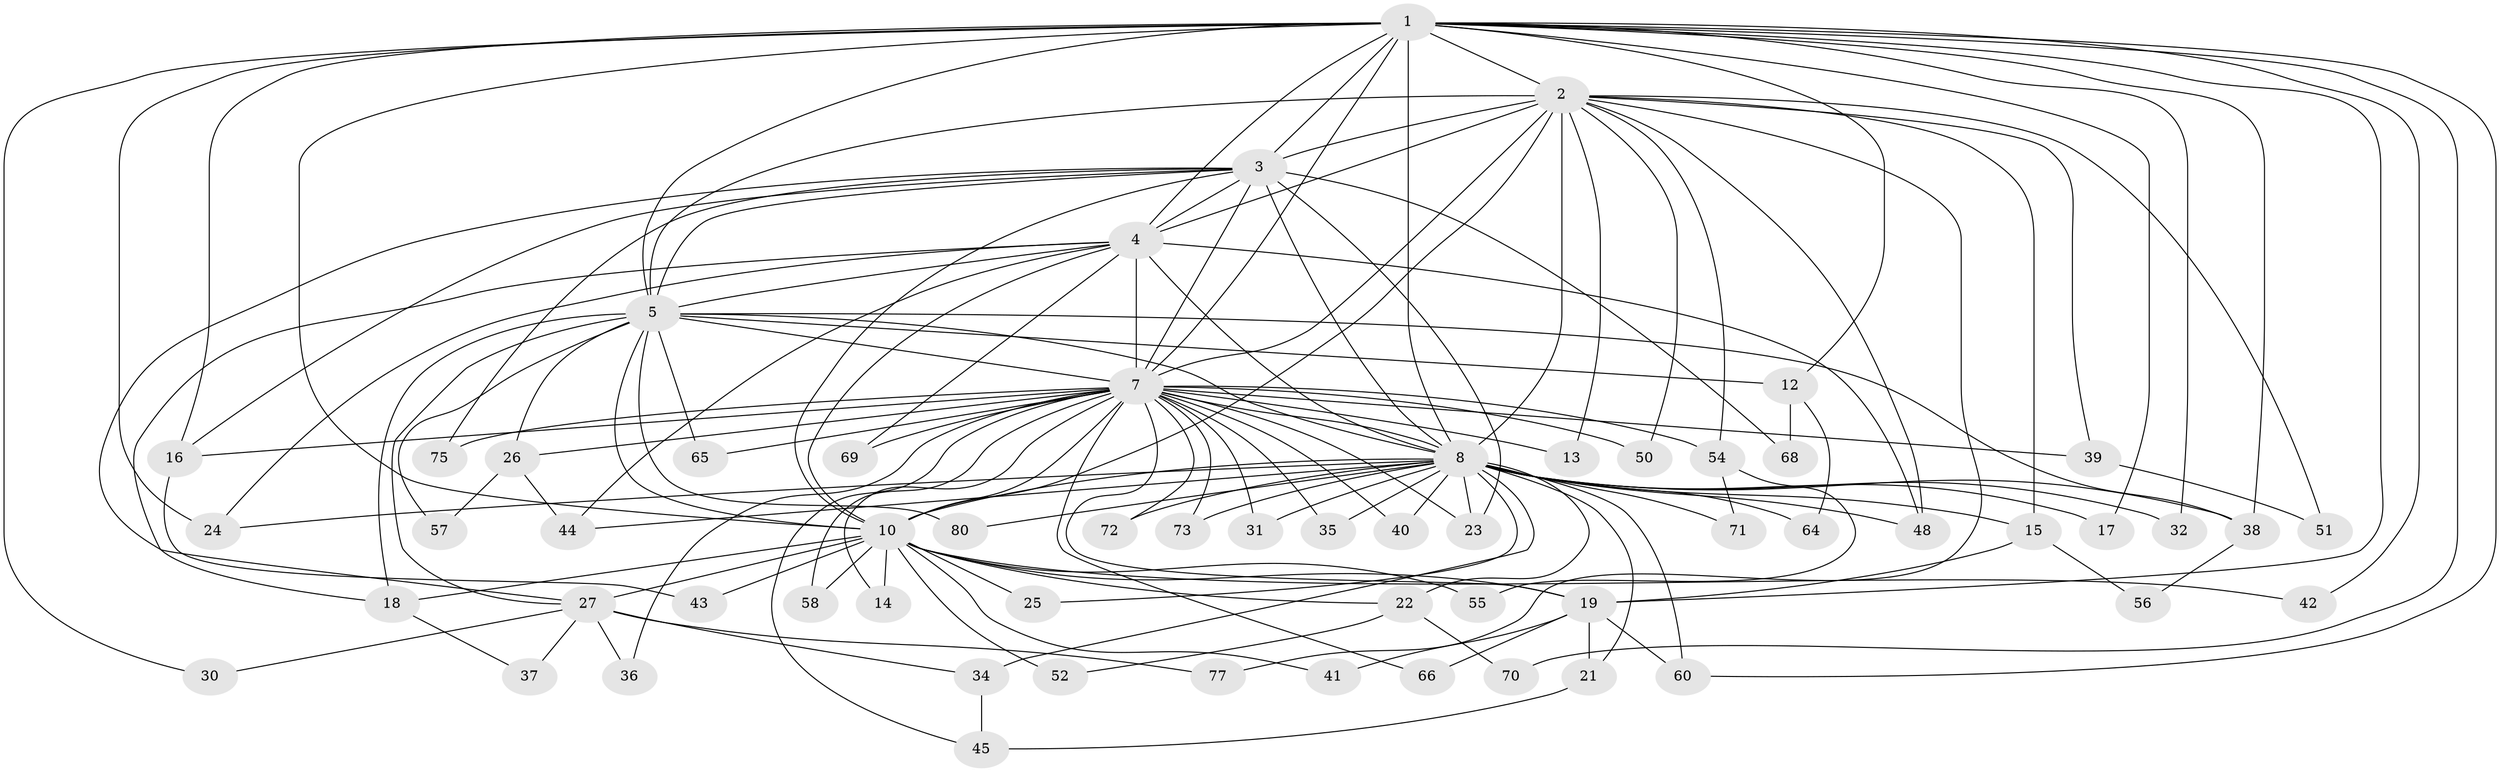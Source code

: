 // original degree distribution, {13: 0.025, 17: 0.025, 14: 0.0125, 18: 0.0125, 29: 0.0125, 20: 0.025, 23: 0.0125, 3: 0.2125, 5: 0.0125, 2: 0.5375, 4: 0.0875, 8: 0.025}
// Generated by graph-tools (version 1.1) at 2025/41/03/06/25 10:41:37]
// undirected, 60 vertices, 144 edges
graph export_dot {
graph [start="1"]
  node [color=gray90,style=filled];
  1 [super="+6"];
  2 [super="+20"];
  3 [super="+78"];
  4 [super="+11"];
  5 [super="+46"];
  7 [super="+47"];
  8 [super="+9"];
  10 [super="+29"];
  12;
  13;
  14;
  15;
  16 [super="+76"];
  17;
  18 [super="+67"];
  19 [super="+53"];
  21;
  22 [super="+33"];
  23 [super="+79"];
  24 [super="+74"];
  25;
  26;
  27 [super="+28"];
  30;
  31;
  32;
  34;
  35;
  36;
  37;
  38 [super="+49"];
  39;
  40;
  41;
  42;
  43;
  44 [super="+63"];
  45 [super="+62"];
  48 [super="+59"];
  50;
  51;
  52;
  54;
  55;
  56;
  57;
  58;
  60 [super="+61"];
  64;
  65;
  66;
  68;
  69;
  70;
  71;
  72;
  73;
  75;
  77;
  80;
  1 -- 2 [weight=3];
  1 -- 3 [weight=2];
  1 -- 4 [weight=2];
  1 -- 5 [weight=2];
  1 -- 7 [weight=2];
  1 -- 8 [weight=4];
  1 -- 10 [weight=2];
  1 -- 12;
  1 -- 16;
  1 -- 38;
  1 -- 70;
  1 -- 17;
  1 -- 19;
  1 -- 24;
  1 -- 30;
  1 -- 32;
  1 -- 42;
  1 -- 60;
  2 -- 3;
  2 -- 4;
  2 -- 5;
  2 -- 7;
  2 -- 8 [weight=2];
  2 -- 10;
  2 -- 13;
  2 -- 15;
  2 -- 39;
  2 -- 50;
  2 -- 51;
  2 -- 54;
  2 -- 77;
  2 -- 48;
  3 -- 4;
  3 -- 5;
  3 -- 7;
  3 -- 8 [weight=2];
  3 -- 10;
  3 -- 16;
  3 -- 68;
  3 -- 75;
  3 -- 23;
  3 -- 27;
  4 -- 5;
  4 -- 7;
  4 -- 8 [weight=2];
  4 -- 10 [weight=2];
  4 -- 24;
  4 -- 69;
  4 -- 48;
  4 -- 18;
  4 -- 44;
  5 -- 7;
  5 -- 8 [weight=2];
  5 -- 10;
  5 -- 12 [weight=2];
  5 -- 18;
  5 -- 26;
  5 -- 27;
  5 -- 38;
  5 -- 57;
  5 -- 65;
  5 -- 80;
  7 -- 8 [weight=2];
  7 -- 10;
  7 -- 13;
  7 -- 14;
  7 -- 23;
  7 -- 26;
  7 -- 31;
  7 -- 35;
  7 -- 36;
  7 -- 39;
  7 -- 40;
  7 -- 45;
  7 -- 50;
  7 -- 54;
  7 -- 58;
  7 -- 65;
  7 -- 66;
  7 -- 69;
  7 -- 72;
  7 -- 73;
  7 -- 75;
  7 -- 19;
  7 -- 16;
  8 -- 10 [weight=2];
  8 -- 15;
  8 -- 17;
  8 -- 32;
  8 -- 34;
  8 -- 35;
  8 -- 48;
  8 -- 72;
  8 -- 73;
  8 -- 80;
  8 -- 22 [weight=2];
  8 -- 64;
  8 -- 71;
  8 -- 21;
  8 -- 23;
  8 -- 25;
  8 -- 31;
  8 -- 40;
  8 -- 44;
  8 -- 60;
  8 -- 38;
  8 -- 24;
  10 -- 14;
  10 -- 18;
  10 -- 22;
  10 -- 25;
  10 -- 27 [weight=2];
  10 -- 41;
  10 -- 42;
  10 -- 43;
  10 -- 52;
  10 -- 55;
  10 -- 58;
  10 -- 19;
  12 -- 64;
  12 -- 68;
  15 -- 19;
  15 -- 56;
  16 -- 43;
  18 -- 37;
  19 -- 21 [weight=2];
  19 -- 41;
  19 -- 66;
  19 -- 60;
  21 -- 45;
  22 -- 52;
  22 -- 70;
  26 -- 44;
  26 -- 57;
  27 -- 30;
  27 -- 34;
  27 -- 36;
  27 -- 37;
  27 -- 77;
  34 -- 45;
  38 -- 56;
  39 -- 51;
  54 -- 55;
  54 -- 71;
}
